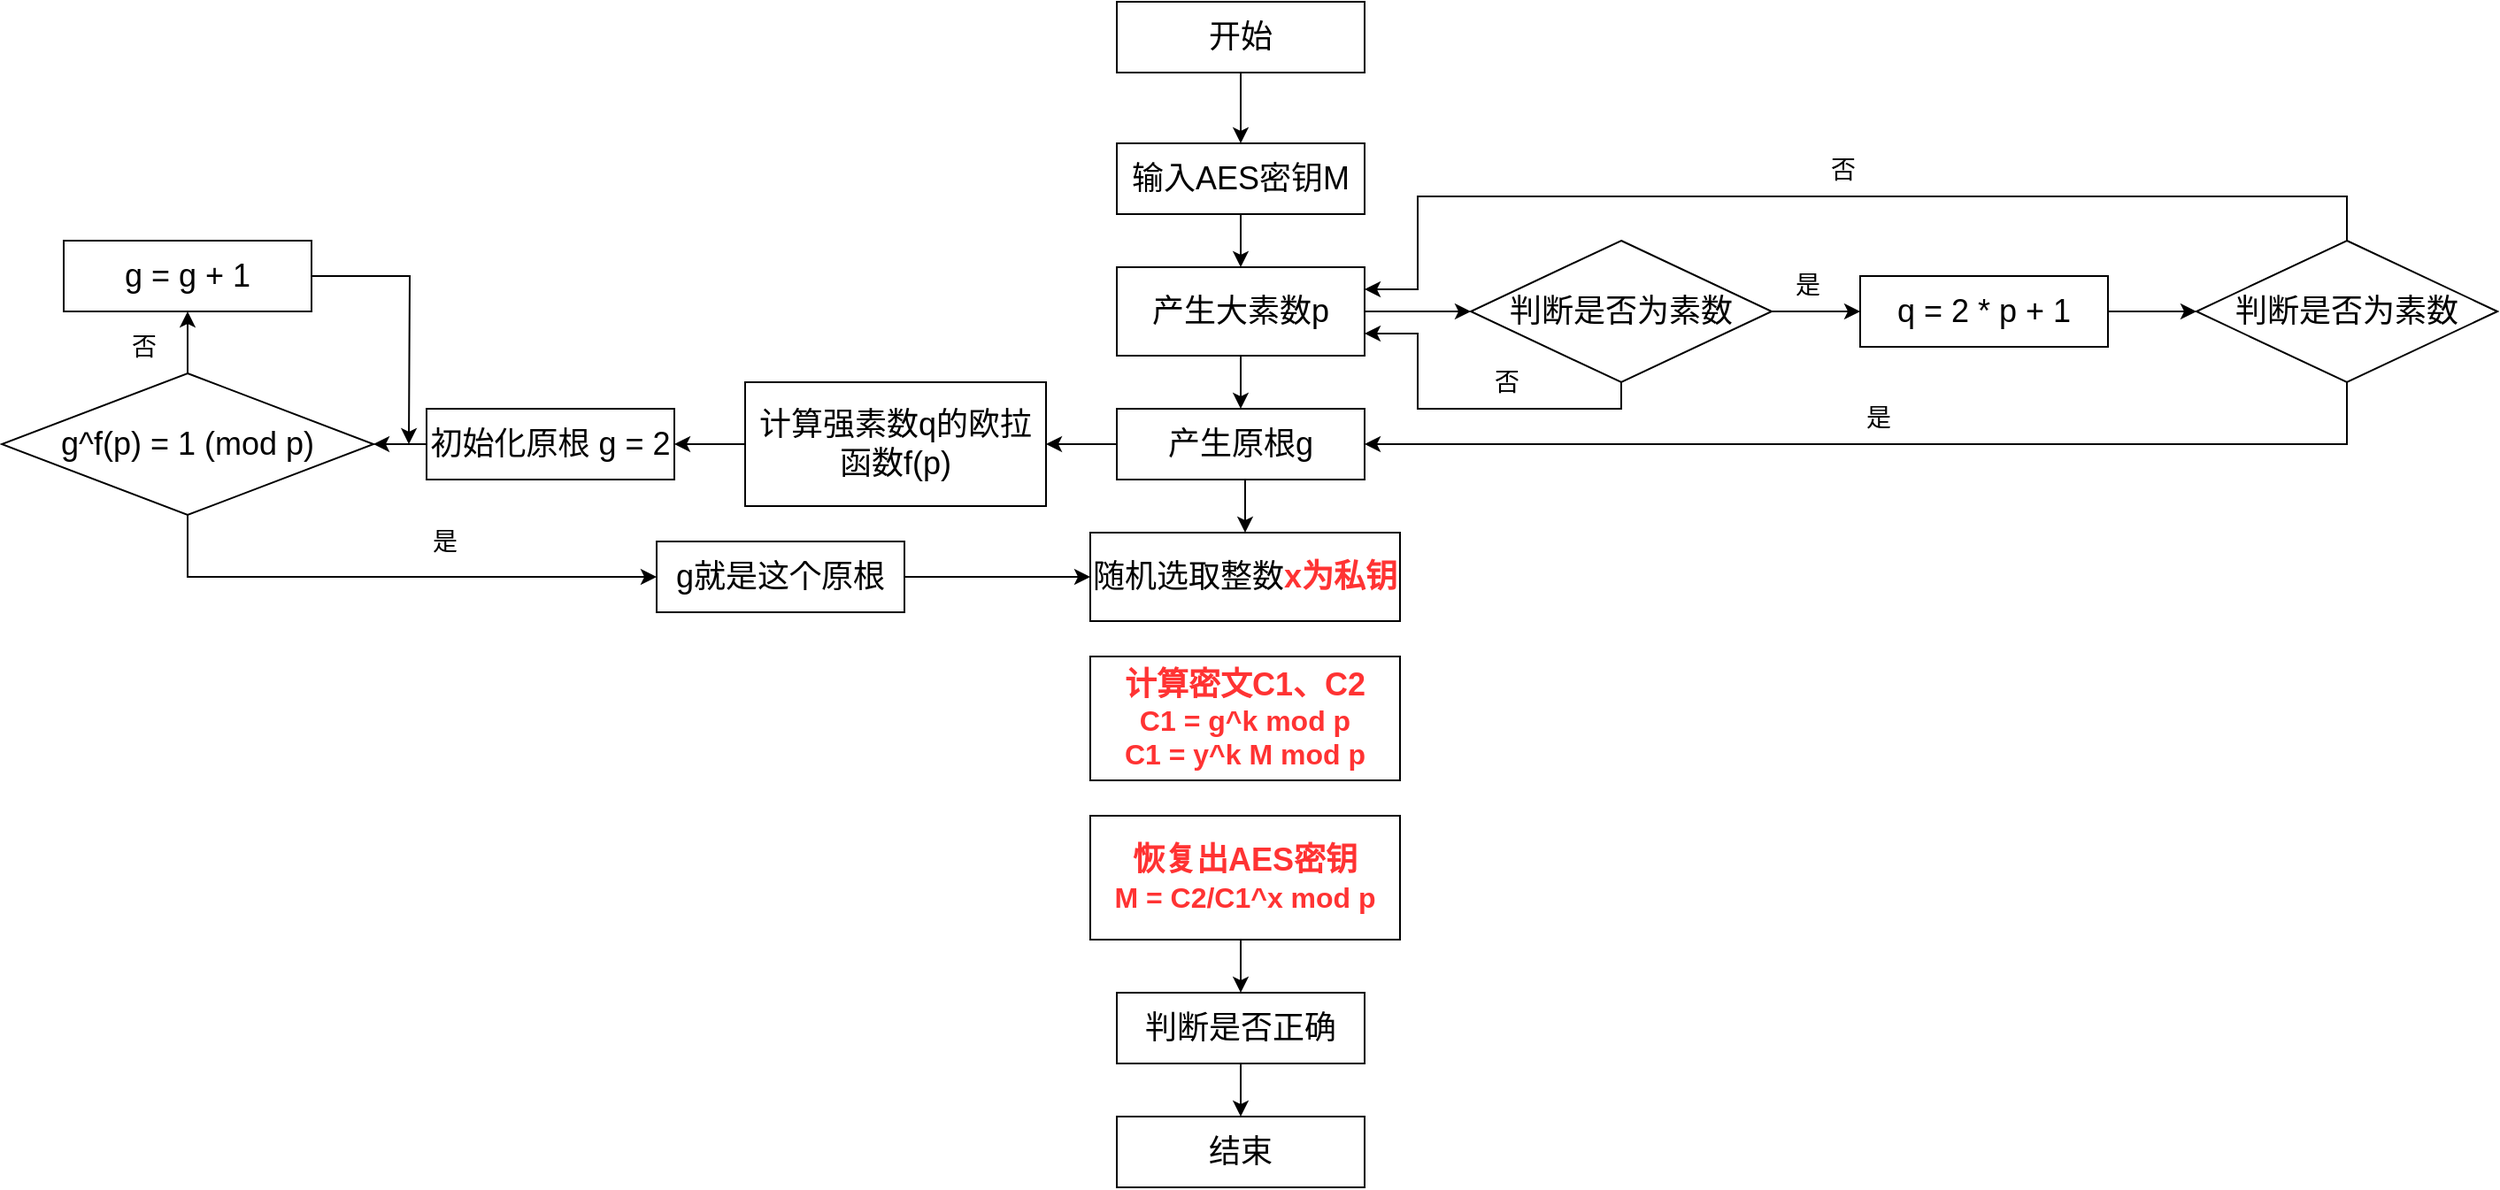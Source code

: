 <mxfile version="24.2.5" type="github">
  <diagram name="第 1 页" id="PnaPAZnkGxvQ3sKcBmyf">
    <mxGraphModel dx="2464" dy="1985" grid="1" gridSize="10" guides="1" tooltips="1" connect="1" arrows="1" fold="1" page="1" pageScale="1" pageWidth="827" pageHeight="1169" math="0" shadow="0">
      <root>
        <mxCell id="0" />
        <mxCell id="1" parent="0" />
        <mxCell id="P9a2Z2qT7diyGfMxn8Dv-21" style="edgeStyle=orthogonalEdgeStyle;rounded=0;orthogonalLoop=1;jettySize=auto;html=1;exitX=0.5;exitY=1;exitDx=0;exitDy=0;entryX=0.5;entryY=0;entryDx=0;entryDy=0;" edge="1" parent="1" source="P9a2Z2qT7diyGfMxn8Dv-1" target="P9a2Z2qT7diyGfMxn8Dv-4">
          <mxGeometry relative="1" as="geometry" />
        </mxCell>
        <mxCell id="P9a2Z2qT7diyGfMxn8Dv-1" value="&lt;font style=&quot;font-size: 18px;&quot;&gt;输入AES密钥M&lt;/font&gt;" style="rounded=0;whiteSpace=wrap;html=1;" vertex="1" parent="1">
          <mxGeometry x="280" y="50" width="140" height="40" as="geometry" />
        </mxCell>
        <mxCell id="P9a2Z2qT7diyGfMxn8Dv-26" style="edgeStyle=orthogonalEdgeStyle;rounded=0;orthogonalLoop=1;jettySize=auto;html=1;exitX=0.5;exitY=1;exitDx=0;exitDy=0;entryX=0.5;entryY=0;entryDx=0;entryDy=0;" edge="1" parent="1" source="P9a2Z2qT7diyGfMxn8Dv-3" target="P9a2Z2qT7diyGfMxn8Dv-8">
          <mxGeometry relative="1" as="geometry" />
        </mxCell>
        <mxCell id="P9a2Z2qT7diyGfMxn8Dv-3" value="&lt;b&gt;&lt;font style=&quot;font-size: 18px;&quot; color=&quot;#ff3333&quot;&gt;恢复出AES密钥&lt;/font&gt;&lt;/b&gt;&lt;div&gt;&lt;b&gt;&lt;font size=&quot;3&quot; color=&quot;#ff3333&quot;&gt;M = C2/C1^x mod p&lt;/font&gt;&lt;/b&gt;&lt;/div&gt;" style="rounded=0;whiteSpace=wrap;html=1;" vertex="1" parent="1">
          <mxGeometry x="265" y="430" width="175" height="70" as="geometry" />
        </mxCell>
        <mxCell id="P9a2Z2qT7diyGfMxn8Dv-22" style="edgeStyle=orthogonalEdgeStyle;rounded=0;orthogonalLoop=1;jettySize=auto;html=1;exitX=0.5;exitY=1;exitDx=0;exitDy=0;entryX=0.5;entryY=0;entryDx=0;entryDy=0;" edge="1" parent="1" source="P9a2Z2qT7diyGfMxn8Dv-4" target="P9a2Z2qT7diyGfMxn8Dv-5">
          <mxGeometry relative="1" as="geometry" />
        </mxCell>
        <mxCell id="P9a2Z2qT7diyGfMxn8Dv-29" style="edgeStyle=orthogonalEdgeStyle;rounded=0;orthogonalLoop=1;jettySize=auto;html=1;exitX=1;exitY=0.5;exitDx=0;exitDy=0;entryX=0;entryY=0.5;entryDx=0;entryDy=0;" edge="1" parent="1" source="P9a2Z2qT7diyGfMxn8Dv-4" target="P9a2Z2qT7diyGfMxn8Dv-11">
          <mxGeometry relative="1" as="geometry" />
        </mxCell>
        <mxCell id="P9a2Z2qT7diyGfMxn8Dv-4" value="&lt;font style=&quot;font-size: 18px;&quot;&gt;产生大素数p&lt;/font&gt;" style="rounded=0;whiteSpace=wrap;html=1;" vertex="1" parent="1">
          <mxGeometry x="280" y="120" width="140" height="50" as="geometry" />
        </mxCell>
        <mxCell id="P9a2Z2qT7diyGfMxn8Dv-23" style="edgeStyle=orthogonalEdgeStyle;rounded=0;orthogonalLoop=1;jettySize=auto;html=1;exitX=0.5;exitY=1;exitDx=0;exitDy=0;entryX=0.5;entryY=0;entryDx=0;entryDy=0;" edge="1" parent="1" source="P9a2Z2qT7diyGfMxn8Dv-5" target="P9a2Z2qT7diyGfMxn8Dv-6">
          <mxGeometry relative="1" as="geometry" />
        </mxCell>
        <mxCell id="P9a2Z2qT7diyGfMxn8Dv-38" style="edgeStyle=orthogonalEdgeStyle;rounded=0;orthogonalLoop=1;jettySize=auto;html=1;exitX=0;exitY=0.5;exitDx=0;exitDy=0;entryX=1;entryY=0.5;entryDx=0;entryDy=0;" edge="1" parent="1" source="P9a2Z2qT7diyGfMxn8Dv-5" target="P9a2Z2qT7diyGfMxn8Dv-15">
          <mxGeometry relative="1" as="geometry" />
        </mxCell>
        <mxCell id="P9a2Z2qT7diyGfMxn8Dv-5" value="&lt;font style=&quot;font-size: 18px;&quot;&gt;产生原根g&lt;/font&gt;" style="rounded=0;whiteSpace=wrap;html=1;" vertex="1" parent="1">
          <mxGeometry x="280" y="200" width="140" height="40" as="geometry" />
        </mxCell>
        <mxCell id="P9a2Z2qT7diyGfMxn8Dv-6" value="&lt;font style=&quot;font-size: 18px;&quot;&gt;随机选取整数&lt;b&gt;&lt;font color=&quot;#ff3333&quot;&gt;x为私钥&lt;/font&gt;&lt;/b&gt;&lt;/font&gt;" style="rounded=0;whiteSpace=wrap;html=1;" vertex="1" parent="1">
          <mxGeometry x="265" y="270" width="175" height="50" as="geometry" />
        </mxCell>
        <mxCell id="P9a2Z2qT7diyGfMxn8Dv-7" value="&lt;b&gt;&lt;font style=&quot;font-size: 18px;&quot; color=&quot;#ff3333&quot;&gt;计算密文C1、C2&lt;/font&gt;&lt;/b&gt;&lt;div&gt;&lt;b&gt;&lt;font size=&quot;3&quot; color=&quot;#ff3333&quot;&gt;C1 = g^k mod p&lt;/font&gt;&lt;/b&gt;&lt;/div&gt;&lt;div&gt;&lt;b&gt;&lt;font size=&quot;3&quot; color=&quot;#ff3333&quot;&gt;C1 = y^k M mod p&lt;/font&gt;&lt;/b&gt;&lt;/div&gt;" style="rounded=0;whiteSpace=wrap;html=1;" vertex="1" parent="1">
          <mxGeometry x="265" y="340" width="175" height="70" as="geometry" />
        </mxCell>
        <mxCell id="P9a2Z2qT7diyGfMxn8Dv-27" style="edgeStyle=orthogonalEdgeStyle;rounded=0;orthogonalLoop=1;jettySize=auto;html=1;exitX=0.5;exitY=1;exitDx=0;exitDy=0;entryX=0.5;entryY=0;entryDx=0;entryDy=0;" edge="1" parent="1" source="P9a2Z2qT7diyGfMxn8Dv-8" target="P9a2Z2qT7diyGfMxn8Dv-10">
          <mxGeometry relative="1" as="geometry" />
        </mxCell>
        <mxCell id="P9a2Z2qT7diyGfMxn8Dv-8" value="&lt;font style=&quot;font-size: 18px;&quot;&gt;判断是否正确&lt;/font&gt;" style="rounded=0;whiteSpace=wrap;html=1;" vertex="1" parent="1">
          <mxGeometry x="280" y="530" width="140" height="40" as="geometry" />
        </mxCell>
        <mxCell id="P9a2Z2qT7diyGfMxn8Dv-20" style="edgeStyle=orthogonalEdgeStyle;rounded=0;orthogonalLoop=1;jettySize=auto;html=1;exitX=0.5;exitY=1;exitDx=0;exitDy=0;entryX=0.5;entryY=0;entryDx=0;entryDy=0;" edge="1" parent="1" source="P9a2Z2qT7diyGfMxn8Dv-9" target="P9a2Z2qT7diyGfMxn8Dv-1">
          <mxGeometry relative="1" as="geometry" />
        </mxCell>
        <mxCell id="P9a2Z2qT7diyGfMxn8Dv-9" value="&lt;font style=&quot;font-size: 18px;&quot;&gt;开始&lt;/font&gt;" style="rounded=0;whiteSpace=wrap;html=1;" vertex="1" parent="1">
          <mxGeometry x="280" y="-30" width="140" height="40" as="geometry" />
        </mxCell>
        <mxCell id="P9a2Z2qT7diyGfMxn8Dv-10" value="&lt;font style=&quot;font-size: 18px;&quot;&gt;结束&lt;/font&gt;" style="rounded=0;whiteSpace=wrap;html=1;" vertex="1" parent="1">
          <mxGeometry x="280" y="600" width="140" height="40" as="geometry" />
        </mxCell>
        <mxCell id="P9a2Z2qT7diyGfMxn8Dv-31" style="edgeStyle=orthogonalEdgeStyle;rounded=0;orthogonalLoop=1;jettySize=auto;html=1;exitX=1;exitY=0.5;exitDx=0;exitDy=0;entryX=0;entryY=0.5;entryDx=0;entryDy=0;" edge="1" parent="1" source="P9a2Z2qT7diyGfMxn8Dv-11" target="P9a2Z2qT7diyGfMxn8Dv-13">
          <mxGeometry relative="1" as="geometry" />
        </mxCell>
        <mxCell id="P9a2Z2qT7diyGfMxn8Dv-36" style="edgeStyle=orthogonalEdgeStyle;rounded=0;orthogonalLoop=1;jettySize=auto;html=1;exitX=0.5;exitY=1;exitDx=0;exitDy=0;entryX=1;entryY=0.75;entryDx=0;entryDy=0;" edge="1" parent="1" source="P9a2Z2qT7diyGfMxn8Dv-11" target="P9a2Z2qT7diyGfMxn8Dv-4">
          <mxGeometry relative="1" as="geometry">
            <Array as="points">
              <mxPoint x="565" y="200" />
              <mxPoint x="450" y="200" />
              <mxPoint x="450" y="158" />
            </Array>
          </mxGeometry>
        </mxCell>
        <mxCell id="P9a2Z2qT7diyGfMxn8Dv-11" value="&lt;font style=&quot;font-size: 18px;&quot;&gt;判断是否为素数&lt;/font&gt;" style="rhombus;whiteSpace=wrap;html=1;" vertex="1" parent="1">
          <mxGeometry x="480" y="105" width="170" height="80" as="geometry" />
        </mxCell>
        <mxCell id="P9a2Z2qT7diyGfMxn8Dv-37" style="edgeStyle=orthogonalEdgeStyle;rounded=0;orthogonalLoop=1;jettySize=auto;html=1;entryX=1;entryY=0.5;entryDx=0;entryDy=0;" edge="1" parent="1" source="P9a2Z2qT7diyGfMxn8Dv-12" target="P9a2Z2qT7diyGfMxn8Dv-5">
          <mxGeometry relative="1" as="geometry">
            <Array as="points">
              <mxPoint x="975" y="220" />
            </Array>
          </mxGeometry>
        </mxCell>
        <mxCell id="P9a2Z2qT7diyGfMxn8Dv-55" style="edgeStyle=orthogonalEdgeStyle;rounded=0;orthogonalLoop=1;jettySize=auto;html=1;exitX=0.5;exitY=0;exitDx=0;exitDy=0;entryX=1;entryY=0.25;entryDx=0;entryDy=0;" edge="1" parent="1" source="P9a2Z2qT7diyGfMxn8Dv-12" target="P9a2Z2qT7diyGfMxn8Dv-4">
          <mxGeometry relative="1" as="geometry">
            <Array as="points">
              <mxPoint x="975" y="80" />
              <mxPoint x="450" y="80" />
              <mxPoint x="450" y="133" />
            </Array>
          </mxGeometry>
        </mxCell>
        <mxCell id="P9a2Z2qT7diyGfMxn8Dv-12" value="&lt;font style=&quot;font-size: 18px;&quot;&gt;判断是否为素数&lt;/font&gt;" style="rhombus;whiteSpace=wrap;html=1;" vertex="1" parent="1">
          <mxGeometry x="890" y="105" width="170" height="80" as="geometry" />
        </mxCell>
        <mxCell id="P9a2Z2qT7diyGfMxn8Dv-32" style="edgeStyle=orthogonalEdgeStyle;rounded=0;orthogonalLoop=1;jettySize=auto;html=1;exitX=1;exitY=0.5;exitDx=0;exitDy=0;entryX=0;entryY=0.5;entryDx=0;entryDy=0;" edge="1" parent="1" source="P9a2Z2qT7diyGfMxn8Dv-13">
          <mxGeometry relative="1" as="geometry">
            <mxPoint x="890" y="145" as="targetPoint" />
          </mxGeometry>
        </mxCell>
        <mxCell id="P9a2Z2qT7diyGfMxn8Dv-13" value="&lt;font style=&quot;font-size: 18px;&quot;&gt;q = 2 * p + 1&lt;/font&gt;" style="rounded=0;whiteSpace=wrap;html=1;" vertex="1" parent="1">
          <mxGeometry x="700" y="125" width="140" height="40" as="geometry" />
        </mxCell>
        <mxCell id="P9a2Z2qT7diyGfMxn8Dv-59" style="edgeStyle=orthogonalEdgeStyle;rounded=0;orthogonalLoop=1;jettySize=auto;html=1;entryX=1;entryY=0.5;entryDx=0;entryDy=0;" edge="1" parent="1" source="P9a2Z2qT7diyGfMxn8Dv-15" target="P9a2Z2qT7diyGfMxn8Dv-18">
          <mxGeometry relative="1" as="geometry" />
        </mxCell>
        <mxCell id="P9a2Z2qT7diyGfMxn8Dv-15" value="&lt;font style=&quot;font-size: 18px;&quot;&gt;计算强素数q的欧拉函数f(p)&lt;/font&gt;" style="rounded=0;whiteSpace=wrap;html=1;" vertex="1" parent="1">
          <mxGeometry x="70" y="185" width="170" height="70" as="geometry" />
        </mxCell>
        <mxCell id="P9a2Z2qT7diyGfMxn8Dv-45" style="edgeStyle=orthogonalEdgeStyle;rounded=0;orthogonalLoop=1;jettySize=auto;html=1;exitX=1;exitY=0.5;exitDx=0;exitDy=0;entryX=0;entryY=0.5;entryDx=0;entryDy=0;" edge="1" parent="1" source="P9a2Z2qT7diyGfMxn8Dv-16" target="P9a2Z2qT7diyGfMxn8Dv-6">
          <mxGeometry relative="1" as="geometry" />
        </mxCell>
        <mxCell id="P9a2Z2qT7diyGfMxn8Dv-16" value="&lt;font style=&quot;font-size: 18px;&quot;&gt;g就是这个原根&lt;/font&gt;" style="rounded=0;whiteSpace=wrap;html=1;" vertex="1" parent="1">
          <mxGeometry x="20" y="275" width="140" height="40" as="geometry" />
        </mxCell>
        <mxCell id="P9a2Z2qT7diyGfMxn8Dv-57" style="edgeStyle=orthogonalEdgeStyle;rounded=0;orthogonalLoop=1;jettySize=auto;html=1;exitX=0.5;exitY=0;exitDx=0;exitDy=0;" edge="1" parent="1" source="P9a2Z2qT7diyGfMxn8Dv-17" target="P9a2Z2qT7diyGfMxn8Dv-19">
          <mxGeometry relative="1" as="geometry" />
        </mxCell>
        <mxCell id="P9a2Z2qT7diyGfMxn8Dv-58" style="edgeStyle=orthogonalEdgeStyle;rounded=0;orthogonalLoop=1;jettySize=auto;html=1;entryX=0;entryY=0.5;entryDx=0;entryDy=0;" edge="1" parent="1" source="P9a2Z2qT7diyGfMxn8Dv-17" target="P9a2Z2qT7diyGfMxn8Dv-16">
          <mxGeometry relative="1" as="geometry">
            <Array as="points">
              <mxPoint x="-245" y="295" />
            </Array>
          </mxGeometry>
        </mxCell>
        <mxCell id="P9a2Z2qT7diyGfMxn8Dv-17" value="&lt;font style=&quot;font-size: 18px;&quot;&gt;g^f(p) = 1 (mod p)&lt;/font&gt;" style="rhombus;whiteSpace=wrap;html=1;" vertex="1" parent="1">
          <mxGeometry x="-350" y="180" width="210" height="80" as="geometry" />
        </mxCell>
        <mxCell id="P9a2Z2qT7diyGfMxn8Dv-40" style="edgeStyle=orthogonalEdgeStyle;rounded=0;orthogonalLoop=1;jettySize=auto;html=1;exitX=0;exitY=0.5;exitDx=0;exitDy=0;entryX=1;entryY=0.5;entryDx=0;entryDy=0;" edge="1" parent="1" source="P9a2Z2qT7diyGfMxn8Dv-18" target="P9a2Z2qT7diyGfMxn8Dv-17">
          <mxGeometry relative="1" as="geometry" />
        </mxCell>
        <mxCell id="P9a2Z2qT7diyGfMxn8Dv-18" value="&lt;font style=&quot;font-size: 18px;&quot;&gt;初始化原根 g = 2&lt;/font&gt;" style="rounded=0;whiteSpace=wrap;html=1;" vertex="1" parent="1">
          <mxGeometry x="-110" y="200" width="140" height="40" as="geometry" />
        </mxCell>
        <mxCell id="P9a2Z2qT7diyGfMxn8Dv-42" style="edgeStyle=orthogonalEdgeStyle;rounded=0;orthogonalLoop=1;jettySize=auto;html=1;exitX=1;exitY=0.5;exitDx=0;exitDy=0;" edge="1" parent="1" source="P9a2Z2qT7diyGfMxn8Dv-19">
          <mxGeometry relative="1" as="geometry">
            <mxPoint x="-120" y="220" as="targetPoint" />
          </mxGeometry>
        </mxCell>
        <mxCell id="P9a2Z2qT7diyGfMxn8Dv-19" value="&lt;font style=&quot;font-size: 18px;&quot;&gt;g = g + 1&lt;/font&gt;" style="rounded=0;whiteSpace=wrap;html=1;" vertex="1" parent="1">
          <mxGeometry x="-315" y="105" width="140" height="40" as="geometry" />
        </mxCell>
        <mxCell id="P9a2Z2qT7diyGfMxn8Dv-46" value="&lt;font style=&quot;font-size: 14px;&quot;&gt;是&lt;/font&gt;" style="text;html=1;align=center;verticalAlign=middle;resizable=0;points=[];autosize=1;strokeColor=none;fillColor=none;" vertex="1" parent="1">
          <mxGeometry x="650" y="115" width="40" height="30" as="geometry" />
        </mxCell>
        <mxCell id="P9a2Z2qT7diyGfMxn8Dv-47" value="&lt;font style=&quot;font-size: 14px;&quot;&gt;是&lt;/font&gt;" style="text;html=1;align=center;verticalAlign=middle;resizable=0;points=[];autosize=1;strokeColor=none;fillColor=none;" vertex="1" parent="1">
          <mxGeometry x="690" y="190" width="40" height="30" as="geometry" />
        </mxCell>
        <mxCell id="P9a2Z2qT7diyGfMxn8Dv-48" value="&lt;font style=&quot;font-size: 14px;&quot;&gt;否&lt;/font&gt;" style="text;html=1;align=center;verticalAlign=middle;resizable=0;points=[];autosize=1;strokeColor=none;fillColor=none;" vertex="1" parent="1">
          <mxGeometry x="670" y="50" width="40" height="30" as="geometry" />
        </mxCell>
        <mxCell id="P9a2Z2qT7diyGfMxn8Dv-50" value="&lt;font style=&quot;font-size: 14px;&quot;&gt;否&lt;/font&gt;" style="text;html=1;align=center;verticalAlign=middle;resizable=0;points=[];autosize=1;strokeColor=none;fillColor=none;" vertex="1" parent="1">
          <mxGeometry x="480" y="170" width="40" height="30" as="geometry" />
        </mxCell>
        <mxCell id="P9a2Z2qT7diyGfMxn8Dv-51" value="&lt;font style=&quot;font-size: 14px;&quot;&gt;否&lt;/font&gt;" style="text;html=1;align=center;verticalAlign=middle;resizable=0;points=[];autosize=1;strokeColor=none;fillColor=none;" vertex="1" parent="1">
          <mxGeometry x="-290" y="150" width="40" height="30" as="geometry" />
        </mxCell>
        <mxCell id="P9a2Z2qT7diyGfMxn8Dv-52" value="&lt;font style=&quot;font-size: 14px;&quot;&gt;是&lt;/font&gt;" style="text;html=1;align=center;verticalAlign=middle;resizable=0;points=[];autosize=1;strokeColor=none;fillColor=none;" vertex="1" parent="1">
          <mxGeometry x="-120" y="260" width="40" height="30" as="geometry" />
        </mxCell>
      </root>
    </mxGraphModel>
  </diagram>
</mxfile>
